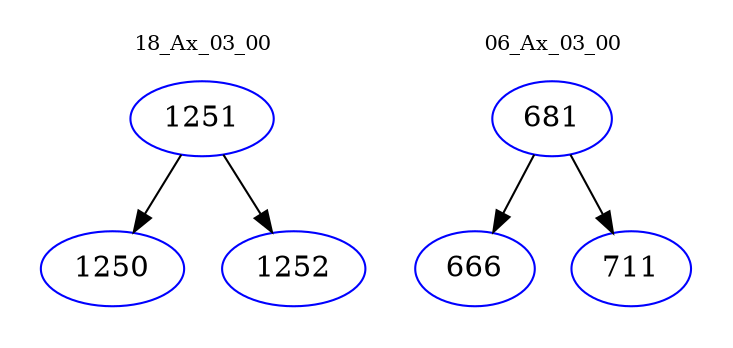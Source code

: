 digraph{
subgraph cluster_0 {
color = white
label = "18_Ax_03_00";
fontsize=10;
T0_1251 [label="1251", color="blue"]
T0_1251 -> T0_1250 [color="black"]
T0_1250 [label="1250", color="blue"]
T0_1251 -> T0_1252 [color="black"]
T0_1252 [label="1252", color="blue"]
}
subgraph cluster_1 {
color = white
label = "06_Ax_03_00";
fontsize=10;
T1_681 [label="681", color="blue"]
T1_681 -> T1_666 [color="black"]
T1_666 [label="666", color="blue"]
T1_681 -> T1_711 [color="black"]
T1_711 [label="711", color="blue"]
}
}
